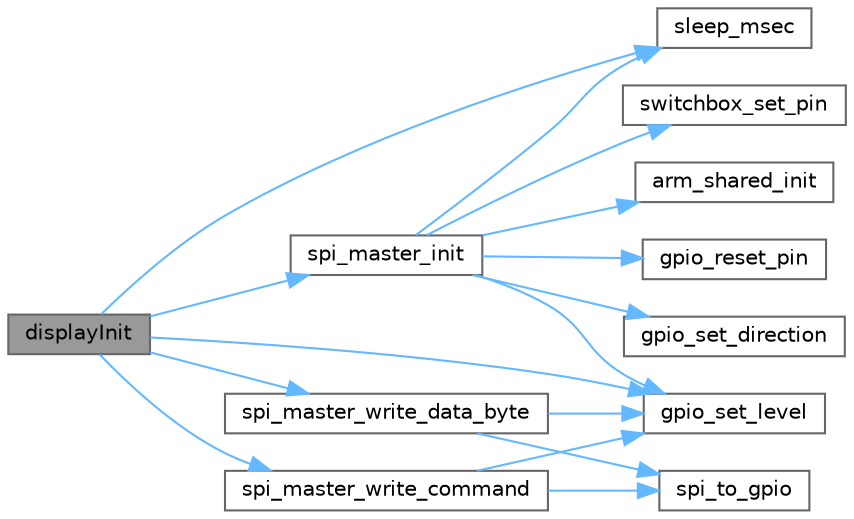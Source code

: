 digraph "displayInit"
{
 // LATEX_PDF_SIZE
  bgcolor="transparent";
  edge [fontname=Helvetica,fontsize=10,labelfontname=Helvetica,labelfontsize=10];
  node [fontname=Helvetica,fontsize=10,shape=box,height=0.2,width=0.4];
  rankdir="LR";
  Node1 [id="Node000001",label="displayInit",height=0.2,width=0.4,color="gray40", fillcolor="grey60", style="filled", fontcolor="black",tooltip=" "];
  Node1 -> Node2 [id="edge1_Node000001_Node000002",color="steelblue1",style="solid",tooltip=" "];
  Node2 [id="Node000002",label="gpio_set_level",height=0.2,width=0.4,color="grey40", fillcolor="white", style="filled",URL="$empty-library_2gpio_8c.html#ad5a42b84617ecc1b6af7d36ac2d0bea4",tooltip=" "];
  Node1 -> Node3 [id="edge2_Node000001_Node000003",color="steelblue1",style="solid",tooltip=" "];
  Node3 [id="Node000003",label="sleep_msec",height=0.2,width=0.4,color="grey40", fillcolor="white", style="filled",URL="$group__UTIL.html#gaa8a2a52c0967dcf48e8ff578ead12813",tooltip="Wait for msec milliseconds."];
  Node1 -> Node4 [id="edge3_Node000001_Node000004",color="steelblue1",style="solid",tooltip=" "];
  Node4 [id="Node000004",label="spi_master_init",height=0.2,width=0.4,color="grey40", fillcolor="white", style="filled",URL="$display_8c.html#a1896cc8b3dbceaf375a73e39b3779734",tooltip=" "];
  Node4 -> Node5 [id="edge4_Node000004_Node000005",color="steelblue1",style="solid",tooltip=" "];
  Node5 [id="Node000005",label="arm_shared_init",height=0.2,width=0.4,color="grey40", fillcolor="white", style="filled",URL="$group__ARMSHARED.html#gaeb6db0acbe89d1bacc6d83e34d175c26",tooltip=" "];
  Node4 -> Node6 [id="edge5_Node000004_Node000006",color="steelblue1",style="solid",tooltip=" "];
  Node6 [id="Node000006",label="gpio_reset_pin",height=0.2,width=0.4,color="grey40", fillcolor="white", style="filled",URL="$empty-library_2gpio_8c.html#ad790f17473bb5b3c0c23a7f53164db39",tooltip=" "];
  Node4 -> Node7 [id="edge6_Node000004_Node000007",color="steelblue1",style="solid",tooltip=" "];
  Node7 [id="Node000007",label="gpio_set_direction",height=0.2,width=0.4,color="grey40", fillcolor="white", style="filled",URL="$empty-library_2gpio_8c.html#ae61888b4d2e494ef13d5d38def949a07",tooltip=" "];
  Node4 -> Node2 [id="edge7_Node000004_Node000002",color="steelblue1",style="solid",tooltip=" "];
  Node4 -> Node3 [id="edge8_Node000004_Node000003",color="steelblue1",style="solid",tooltip=" "];
  Node4 -> Node8 [id="edge9_Node000004_Node000008",color="steelblue1",style="solid",tooltip=" "];
  Node8 [id="Node000008",label="switchbox_set_pin",height=0.2,width=0.4,color="grey40", fillcolor="white", style="filled",URL="$empty-library_2switchbox_8c.html#a6115df885940054294f0203efd489372",tooltip=" "];
  Node1 -> Node9 [id="edge10_Node000001_Node000009",color="steelblue1",style="solid",tooltip=" "];
  Node9 [id="Node000009",label="spi_master_write_command",height=0.2,width=0.4,color="grey40", fillcolor="white", style="filled",URL="$display_8c.html#a59d25920920ebea3da54ebbf4fd8493c",tooltip=" "];
  Node9 -> Node2 [id="edge11_Node000009_Node000002",color="steelblue1",style="solid",tooltip=" "];
  Node9 -> Node10 [id="edge12_Node000009_Node000010",color="steelblue1",style="solid",tooltip=" "];
  Node10 [id="Node000010",label="spi_to_gpio",height=0.2,width=0.4,color="grey40", fillcolor="white", style="filled",URL="$display_8c.html#a2e84550a5ec7d45e5253d8e82523fe31",tooltip=" "];
  Node1 -> Node11 [id="edge13_Node000001_Node000011",color="steelblue1",style="solid",tooltip=" "];
  Node11 [id="Node000011",label="spi_master_write_data_byte",height=0.2,width=0.4,color="grey40", fillcolor="white", style="filled",URL="$display_8c.html#ad45a794f425f39fb235f98a062839ccb",tooltip=" "];
  Node11 -> Node2 [id="edge14_Node000011_Node000002",color="steelblue1",style="solid",tooltip=" "];
  Node11 -> Node10 [id="edge15_Node000011_Node000010",color="steelblue1",style="solid",tooltip=" "];
}
